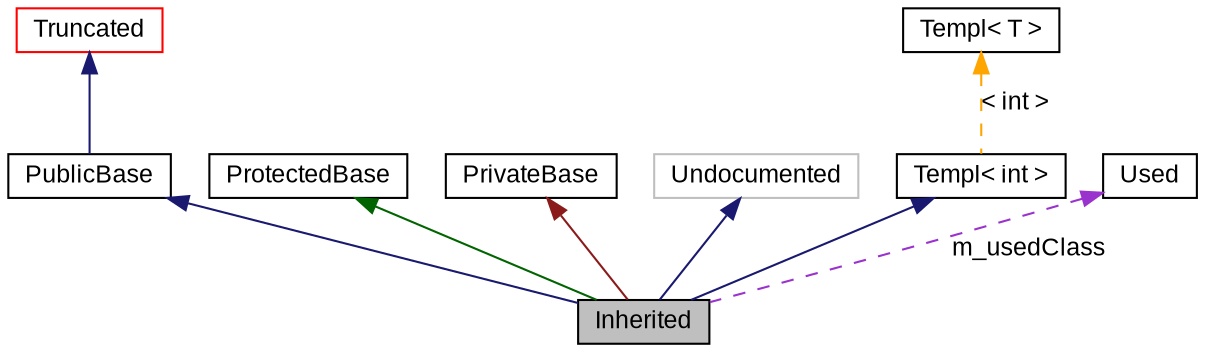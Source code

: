 digraph G
{
  edge [fontname="Arial",fontsize="12",labelfontname="Arial",labelfontsize="12"];
  node [fontname="Arial",fontsize="12",shape=record];
  Node9 [shape="box",label="Inherited",fontsize="12",height=0.2,width=0.4,fontname="Arial",fillcolor="grey75",style="filled" fontcolor="black"];
  Node10 -> Node9 [dir=back,color="midnightblue",fontsize="12",style="solid",fontname="Arial"];
  Node10 [shape="box",label="PublicBase",fontsize="12",height=0.2,width=0.4,fontname="Arial",color="black",URL="$classPublicBase.html"];
  Node11 -> Node10 [dir=back,color="midnightblue",fontsize="12",style="solid",fontname="Arial"];
  Node11 [shape="box",label="Truncated",fontsize="12",height=0.2,width=0.4,fontname="Arial",color="red",URL="$classTruncated.html"];
  Node13 -> Node9 [dir=back,color="darkgreen",fontsize="12",style="solid",fontname="Arial"];
  Node13 [shape="box",label="ProtectedBase",fontsize="12",height=0.2,width=0.4,fontname="Arial",color="black",URL="$classProtectedBase.html"];
  Node14 -> Node9 [dir=back,color="firebrick4",fontsize="12",style="solid",fontname="Arial"];
  Node14 [shape="box",label="PrivateBase",fontsize="12",height=0.2,width=0.4,fontname="Arial",color="black",URL="$classPrivateBase.html"];
  Node15 -> Node9 [dir=back,color="midnightblue",fontsize="12",style="solid",fontname="Arial"];
  Node15 [shape="box",label="Undocumented",fontsize="12",height=0.2,width=0.4,fontname="Arial",color="grey75"];
  Node16 -> Node9 [dir=back,color="midnightblue",fontsize="12",style="solid",fontname="Arial"];
  Node16 [shape="box",label="Templ< int >",fontsize="12",height=0.2,width=0.4,fontname="Arial",color="black",URL="$classTempl.html"];
  Node17 -> Node16 [dir=back,color="orange",fontsize="12",style="dashed",label="< int >",fontname="Arial"];
  Node17 [shape="box",label="Templ< T >",fontsize="12",height=0.2,width=0.4,fontname="Arial",color="black",URL="$classTempl.html"];
  Node18 -> Node9 [dir=back,color="darkorchid3",fontsize="12",style="dashed",label="m_usedClass",fontname="Arial"];
  Node18 [shape="box",label="Used",fontsize="12",height=0.2,width=0.4,fontname="Arial",color="black",URL="$classUsed.html"];
}
